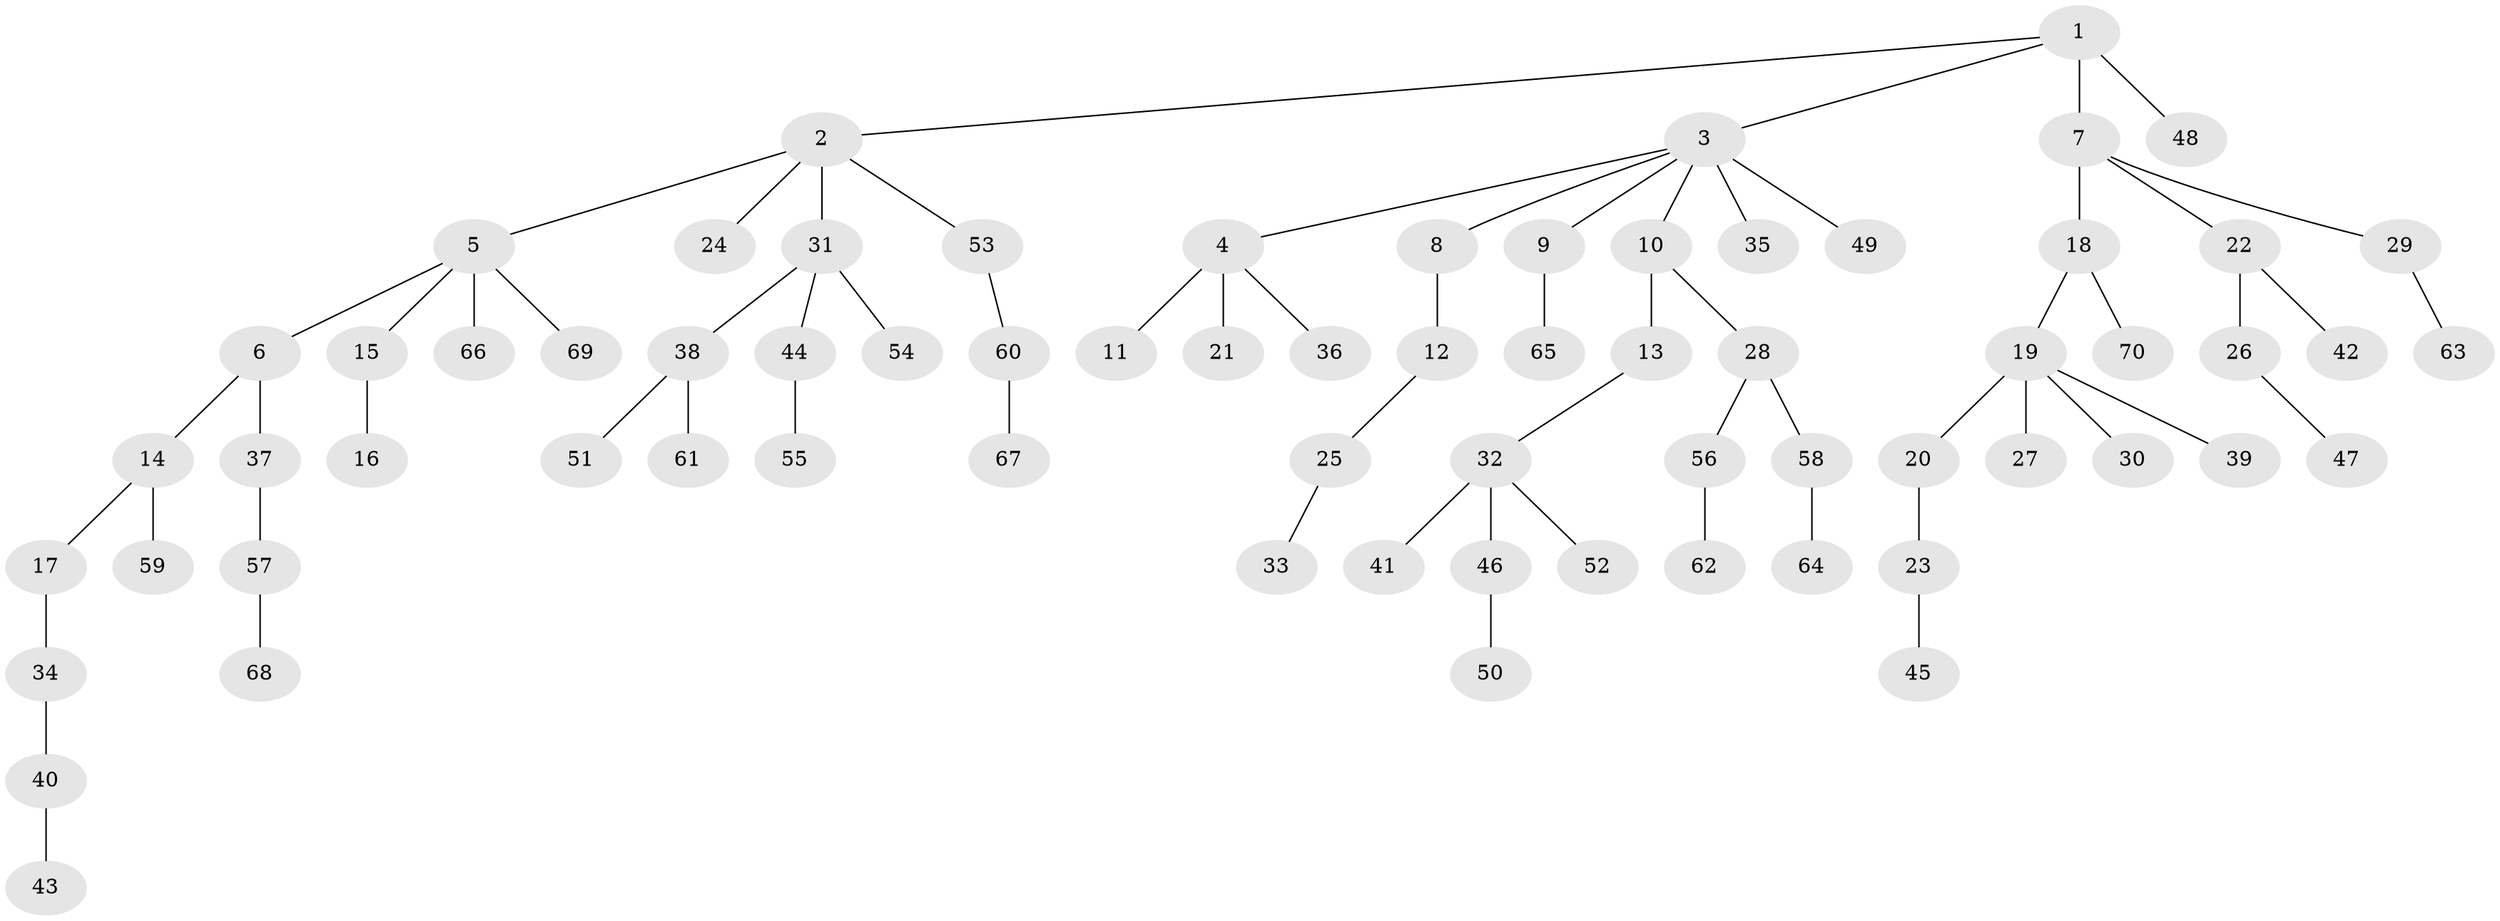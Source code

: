 // original degree distribution, {4: 0.09774436090225563, 6: 0.022556390977443608, 3: 0.17293233082706766, 2: 0.20300751879699247, 1: 0.49624060150375937, 5: 0.007518796992481203}
// Generated by graph-tools (version 1.1) at 2025/36/03/09/25 02:36:30]
// undirected, 70 vertices, 69 edges
graph export_dot {
graph [start="1"]
  node [color=gray90,style=filled];
  1;
  2;
  3;
  4;
  5;
  6;
  7;
  8;
  9;
  10;
  11;
  12;
  13;
  14;
  15;
  16;
  17;
  18;
  19;
  20;
  21;
  22;
  23;
  24;
  25;
  26;
  27;
  28;
  29;
  30;
  31;
  32;
  33;
  34;
  35;
  36;
  37;
  38;
  39;
  40;
  41;
  42;
  43;
  44;
  45;
  46;
  47;
  48;
  49;
  50;
  51;
  52;
  53;
  54;
  55;
  56;
  57;
  58;
  59;
  60;
  61;
  62;
  63;
  64;
  65;
  66;
  67;
  68;
  69;
  70;
  1 -- 2 [weight=1.0];
  1 -- 3 [weight=1.0];
  1 -- 7 [weight=2.0];
  1 -- 48 [weight=1.0];
  2 -- 5 [weight=1.0];
  2 -- 24 [weight=1.0];
  2 -- 31 [weight=1.0];
  2 -- 53 [weight=1.0];
  3 -- 4 [weight=1.0];
  3 -- 8 [weight=1.0];
  3 -- 9 [weight=1.0];
  3 -- 10 [weight=1.0];
  3 -- 35 [weight=2.0];
  3 -- 49 [weight=1.0];
  4 -- 11 [weight=2.0];
  4 -- 21 [weight=1.0];
  4 -- 36 [weight=1.0];
  5 -- 6 [weight=1.0];
  5 -- 15 [weight=1.0];
  5 -- 66 [weight=1.0];
  5 -- 69 [weight=1.0];
  6 -- 14 [weight=1.0];
  6 -- 37 [weight=2.0];
  7 -- 18 [weight=1.0];
  7 -- 22 [weight=1.0];
  7 -- 29 [weight=1.0];
  8 -- 12 [weight=1.0];
  9 -- 65 [weight=1.0];
  10 -- 13 [weight=2.0];
  10 -- 28 [weight=1.0];
  12 -- 25 [weight=1.0];
  13 -- 32 [weight=1.0];
  14 -- 17 [weight=1.0];
  14 -- 59 [weight=1.0];
  15 -- 16 [weight=1.0];
  17 -- 34 [weight=1.0];
  18 -- 19 [weight=1.0];
  18 -- 70 [weight=1.0];
  19 -- 20 [weight=1.0];
  19 -- 27 [weight=1.0];
  19 -- 30 [weight=1.0];
  19 -- 39 [weight=1.0];
  20 -- 23 [weight=1.0];
  22 -- 26 [weight=1.0];
  22 -- 42 [weight=1.0];
  23 -- 45 [weight=1.0];
  25 -- 33 [weight=1.0];
  26 -- 47 [weight=1.0];
  28 -- 56 [weight=1.0];
  28 -- 58 [weight=1.0];
  29 -- 63 [weight=1.0];
  31 -- 38 [weight=1.0];
  31 -- 44 [weight=1.0];
  31 -- 54 [weight=1.0];
  32 -- 41 [weight=2.0];
  32 -- 46 [weight=1.0];
  32 -- 52 [weight=1.0];
  34 -- 40 [weight=1.0];
  37 -- 57 [weight=1.0];
  38 -- 51 [weight=1.0];
  38 -- 61 [weight=2.0];
  40 -- 43 [weight=1.0];
  44 -- 55 [weight=1.0];
  46 -- 50 [weight=1.0];
  53 -- 60 [weight=1.0];
  56 -- 62 [weight=1.0];
  57 -- 68 [weight=1.0];
  58 -- 64 [weight=2.0];
  60 -- 67 [weight=2.0];
}
